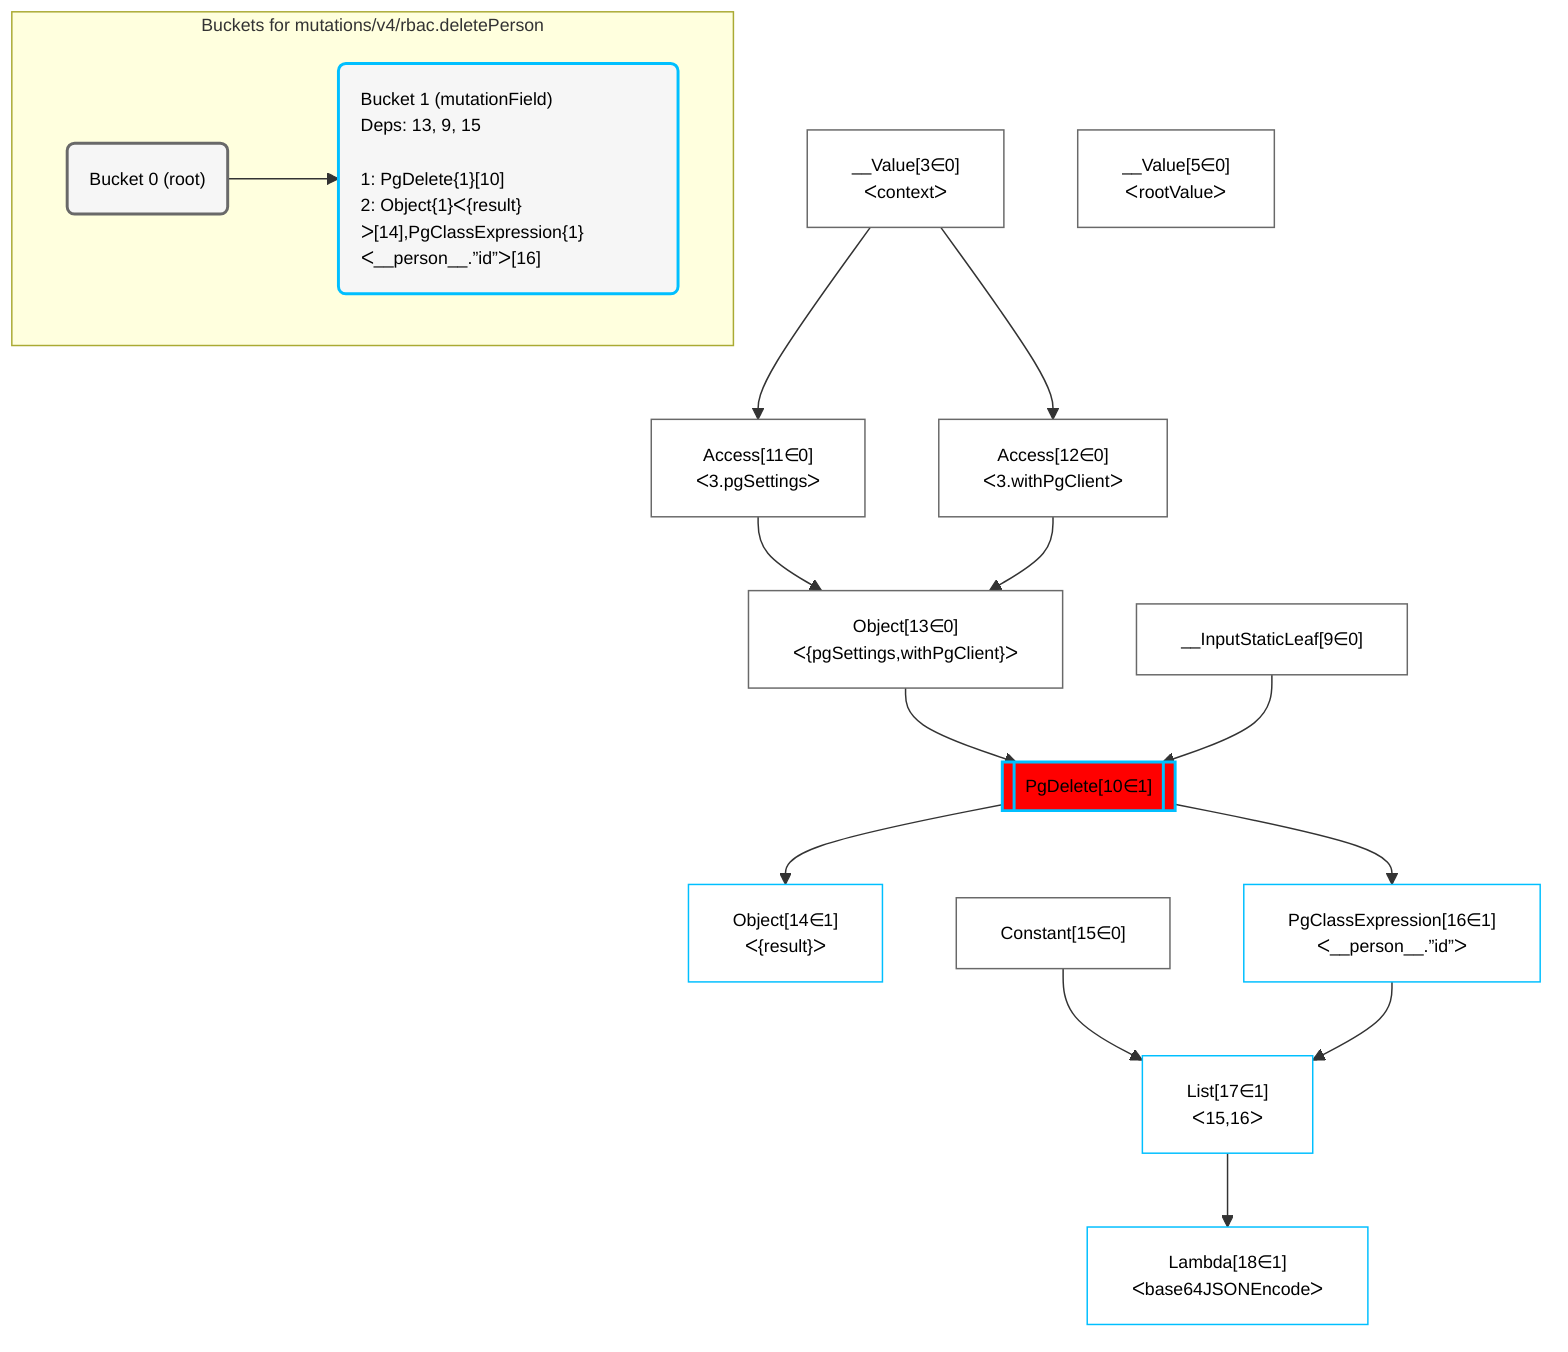 %%{init: {'themeVariables': { 'fontSize': '12px'}}}%%
graph TD
    classDef path fill:#eee,stroke:#000,color:#000
    classDef plan fill:#fff,stroke-width:1px,color:#000
    classDef itemplan fill:#fff,stroke-width:2px,color:#000
    classDef sideeffectplan fill:#f00,stroke-width:2px,color:#000
    classDef bucket fill:#f6f6f6,color:#000,stroke-width:2px,text-align:left


    %% define steps
    __Value3["__Value[3∈0]<br />ᐸcontextᐳ"]:::plan
    __Value5["__Value[5∈0]<br />ᐸrootValueᐳ"]:::plan
    __InputStaticLeaf9["__InputStaticLeaf[9∈0]"]:::plan
    Access11["Access[11∈0]<br />ᐸ3.pgSettingsᐳ"]:::plan
    Access12["Access[12∈0]<br />ᐸ3.withPgClientᐳ"]:::plan
    Object13["Object[13∈0]<br />ᐸ{pgSettings,withPgClient}ᐳ"]:::plan
    PgDelete10[["PgDelete[10∈1]"]]:::sideeffectplan
    Object14["Object[14∈1]<br />ᐸ{result}ᐳ"]:::plan
    Constant15["Constant[15∈0]"]:::plan
    PgClassExpression16["PgClassExpression[16∈1]<br />ᐸ__person__.”id”ᐳ"]:::plan
    List17["List[17∈1]<br />ᐸ15,16ᐳ"]:::plan
    Lambda18["Lambda[18∈1]<br />ᐸbase64JSONEncodeᐳ"]:::plan

    %% plan dependencies
    __Value3 --> Access11
    __Value3 --> Access12
    Access11 & Access12 --> Object13
    Object13 & __InputStaticLeaf9 --> PgDelete10
    PgDelete10 --> Object14
    PgDelete10 --> PgClassExpression16
    Constant15 & PgClassExpression16 --> List17
    List17 --> Lambda18

    subgraph "Buckets for mutations/v4/rbac.deletePerson"
    Bucket0("Bucket 0 (root)"):::bucket
    classDef bucket0 stroke:#696969
    class Bucket0,__Value3,__Value5,__InputStaticLeaf9,Access11,Access12,Object13,Constant15 bucket0
    Bucket1("Bucket 1 (mutationField)<br />Deps: 13, 9, 15<br /><br />1: PgDelete{1}[10]<br />2: Object{1}ᐸ{result}ᐳ[14],PgClassExpression{1}ᐸ__person__.”id”ᐳ[16]"):::bucket
    classDef bucket1 stroke:#00bfff
    class Bucket1,PgDelete10,Object14,PgClassExpression16,List17,Lambda18 bucket1
    Bucket0 --> Bucket1
    end